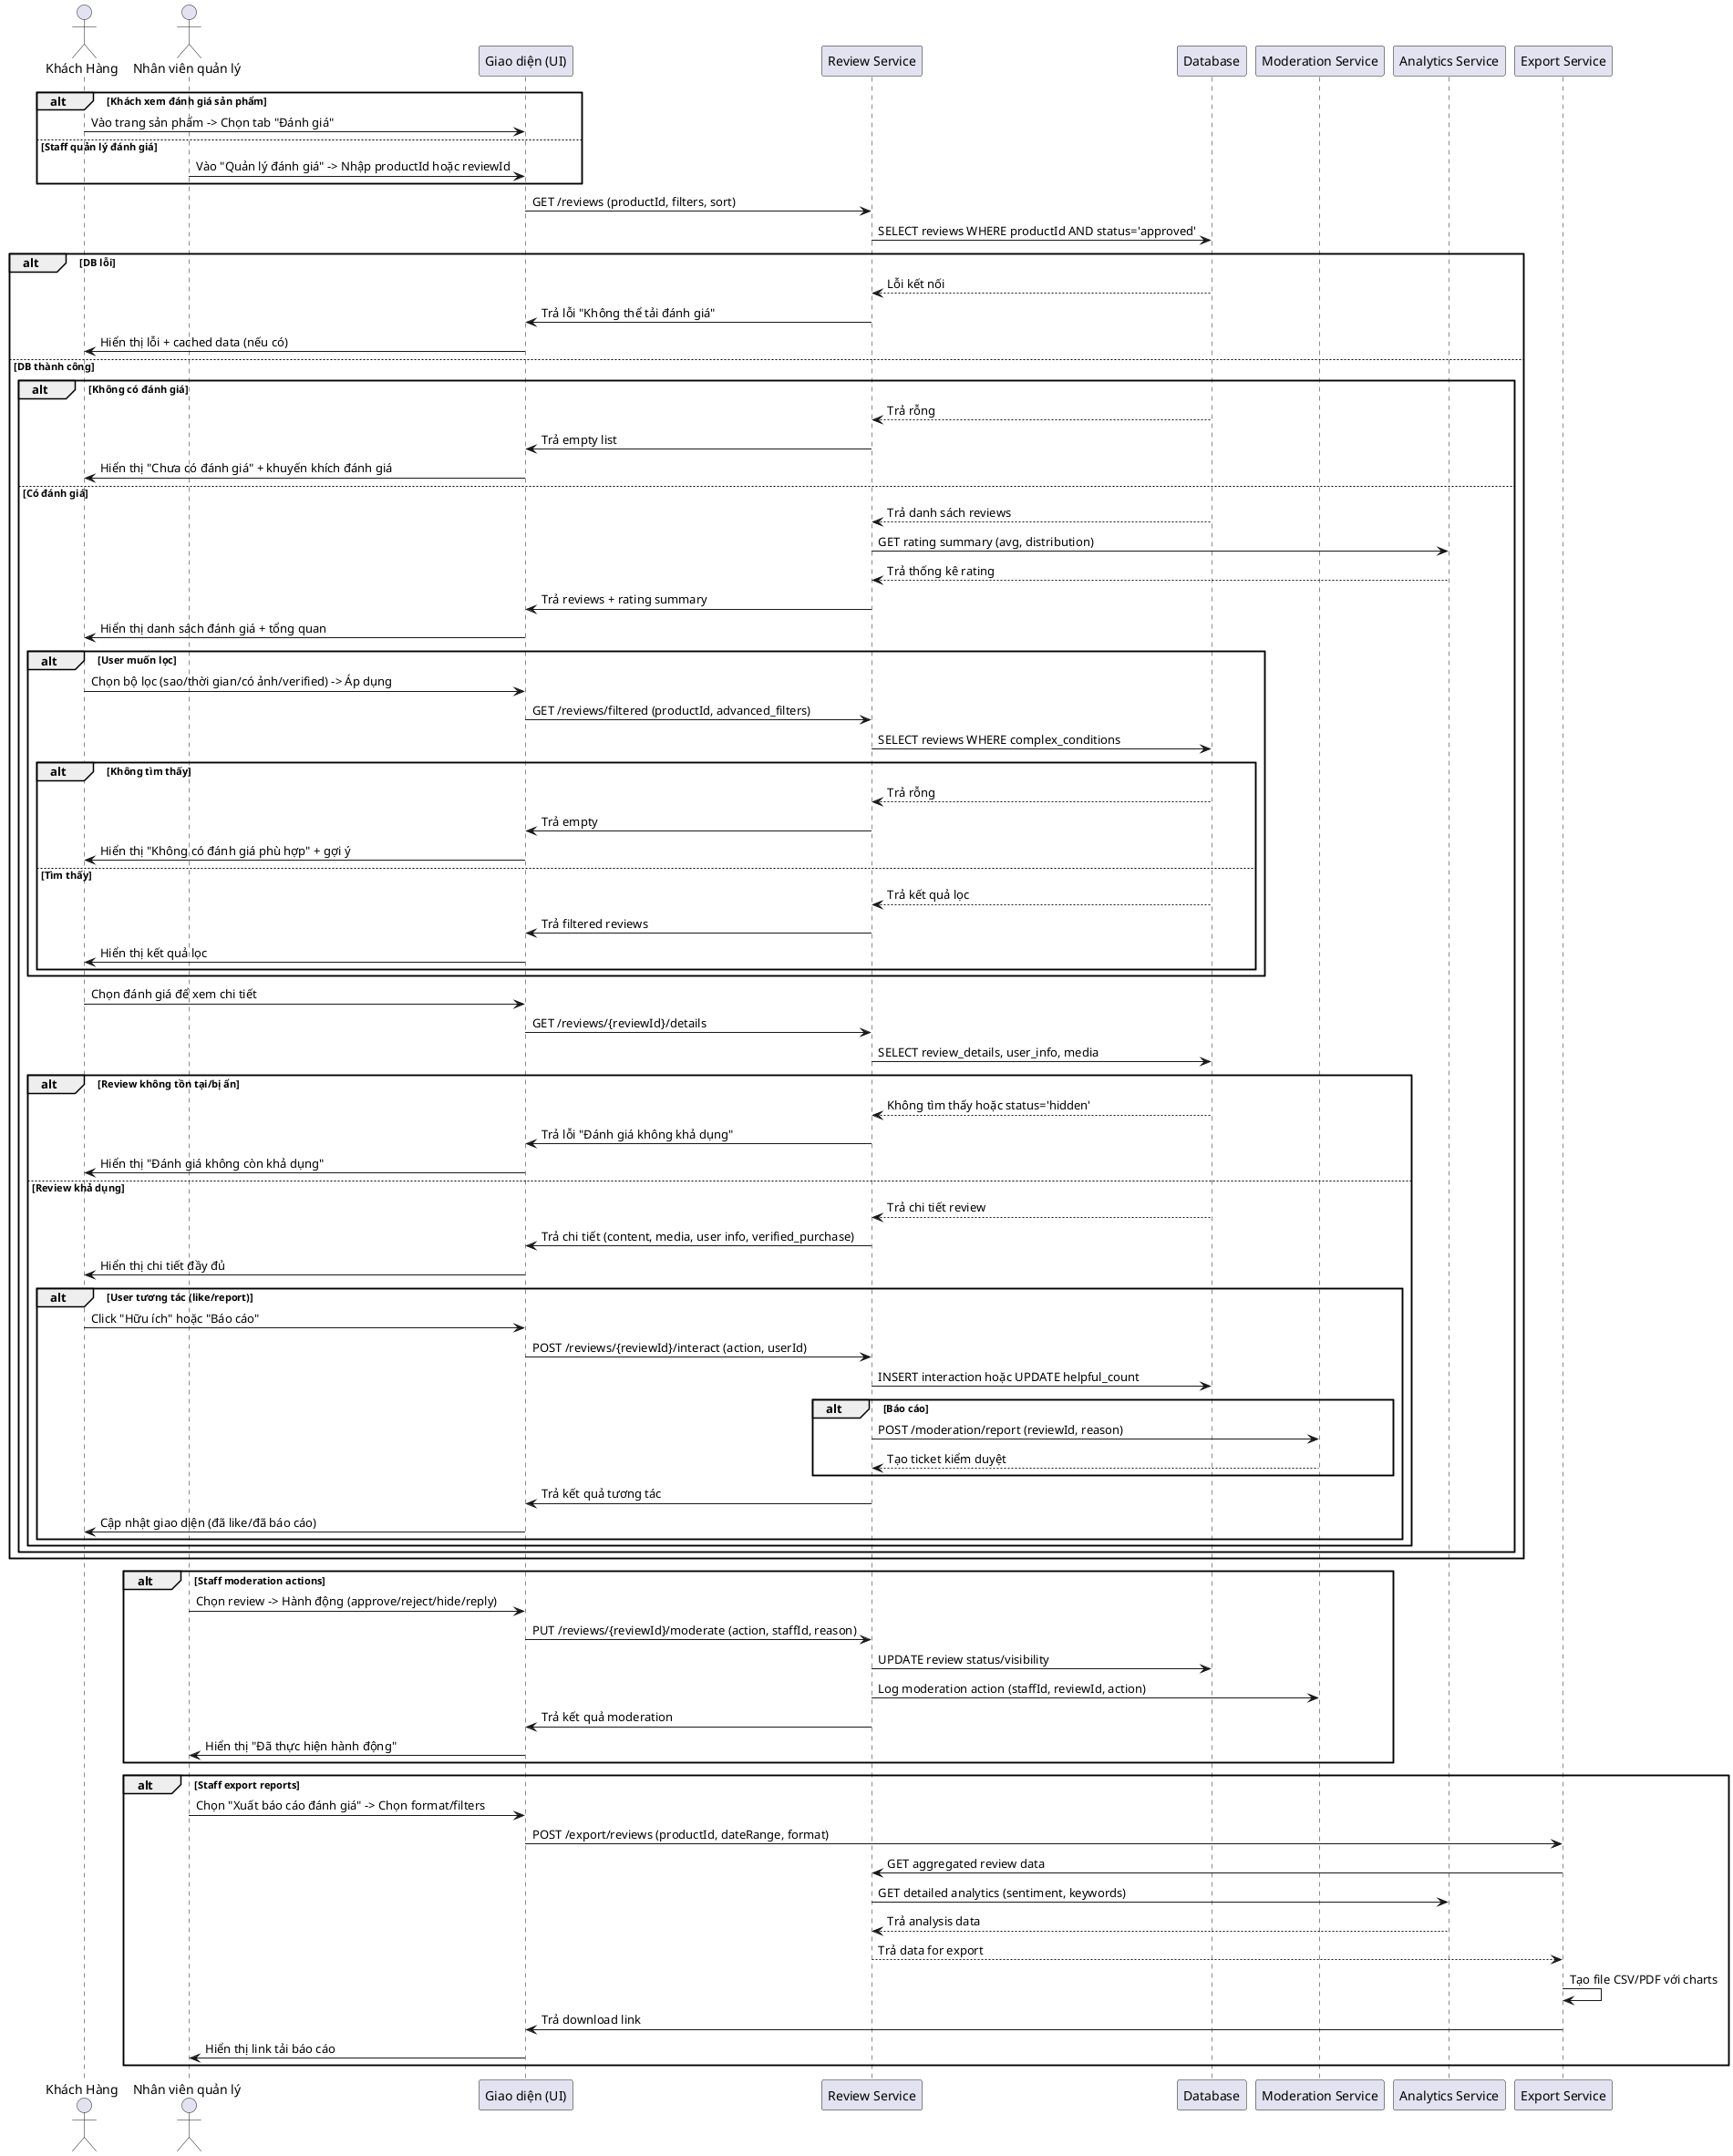 @startuml tra-cuu-danh-gia-binh-luan
actor "Khách Hàng" as User
actor "Nhân viên quản lý" as Staff
participant "Giao diện (UI)" as UI
participant "Review Service" as Review
participant "Database" as DB
participant "Moderation Service" as Mod
participant "Analytics Service" as Analytics
participant "Export Service" as Export

alt Khách xem đánh giá sản phẩm
  User -> UI: Vào trang sản phẩm -> Chọn tab "Đánh giá"
else Staff quản lý đánh giá
  Staff -> UI: Vào "Quản lý đánh giá" -> Nhập productId hoặc reviewId
end

UI -> Review: GET /reviews (productId, filters, sort)
Review -> DB: SELECT reviews WHERE productId AND status='approved'
alt DB lỗi
  DB --> Review: Lỗi kết nối
  Review -> UI: Trả lỗi "Không thể tải đánh giá"
  UI -> User: Hiển thị lỗi + cached data (nếu có)
else DB thành công
  alt Không có đánh giá
    DB --> Review: Trả rỗng
    Review -> UI: Trả empty list
    UI -> User: Hiển thị "Chưa có đánh giá" + khuyến khích đánh giá
  else Có đánh giá
    DB --> Review: Trả danh sách reviews
    Review -> Analytics: GET rating summary (avg, distribution)
    Analytics --> Review: Trả thống kê rating
    Review -> UI: Trả reviews + rating summary
    UI -> User: Hiển thị danh sách đánh giá + tổng quan
    
    alt User muốn lọc
      User -> UI: Chọn bộ lọc (sao/thời gian/có ảnh/verified) -> Áp dụng
      UI -> Review: GET /reviews/filtered (productId, advanced_filters)
      Review -> DB: SELECT reviews WHERE complex_conditions
      alt Không tìm thấy
        DB --> Review: Trả rỗng
        Review -> UI: Trả empty
        UI -> User: Hiển thị "Không có đánh giá phù hợp" + gợi ý
      else Tìm thấy
        DB --> Review: Trả kết quả lọc
        Review -> UI: Trả filtered reviews
        UI -> User: Hiển thị kết quả lọc
      end
    end
    
    User -> UI: Chọn đánh giá để xem chi tiết
    UI -> Review: GET /reviews/{reviewId}/details
    Review -> DB: SELECT review_details, user_info, media
    alt Review không tồn tại/bị ẩn
      DB --> Review: Không tìm thấy hoặc status='hidden'
      Review -> UI: Trả lỗi "Đánh giá không khả dụng"
      UI -> User: Hiển thị "Đánh giá không còn khả dụng"
    else Review khả dụng
      DB --> Review: Trả chi tiết review
      Review -> UI: Trả chi tiết (content, media, user info, verified_purchase)
      UI -> User: Hiển thị chi tiết đầy đủ
      
      alt User tương tác (like/report)
        User -> UI: Click "Hữu ích" hoặc "Báo cáo"
        UI -> Review: POST /reviews/{reviewId}/interact (action, userId)
        Review -> DB: INSERT interaction hoặc UPDATE helpful_count
        alt Báo cáo
          Review -> Mod: POST /moderation/report (reviewId, reason)
          Mod --> Review: Tạo ticket kiểm duyệt
        end
        Review -> UI: Trả kết quả tương tác
        UI -> User: Cập nhật giao diện (đã like/đã báo cáo)
      end
    end
  end
end

alt Staff moderation actions
  Staff -> UI: Chọn review -> Hành động (approve/reject/hide/reply)
  UI -> Review: PUT /reviews/{reviewId}/moderate (action, staffId, reason)
  Review -> DB: UPDATE review status/visibility
  Review -> Mod: Log moderation action (staffId, reviewId, action)
  Review -> UI: Trả kết quả moderation
  UI -> Staff: Hiển thị "Đã thực hiện hành động"
end

alt Staff export reports
  Staff -> UI: Chọn "Xuất báo cáo đánh giá" -> Chọn format/filters
  UI -> Export: POST /export/reviews (productId, dateRange, format)
  Export -> Review: GET aggregated review data
  Review -> Analytics: GET detailed analytics (sentiment, keywords)
  Analytics --> Review: Trả analysis data
  Review --> Export: Trả data for export
  Export -> Export: Tạo file CSV/PDF với charts
  Export -> UI: Trả download link
  UI -> Staff: Hiển thị link tải báo cáo
end
@enduml